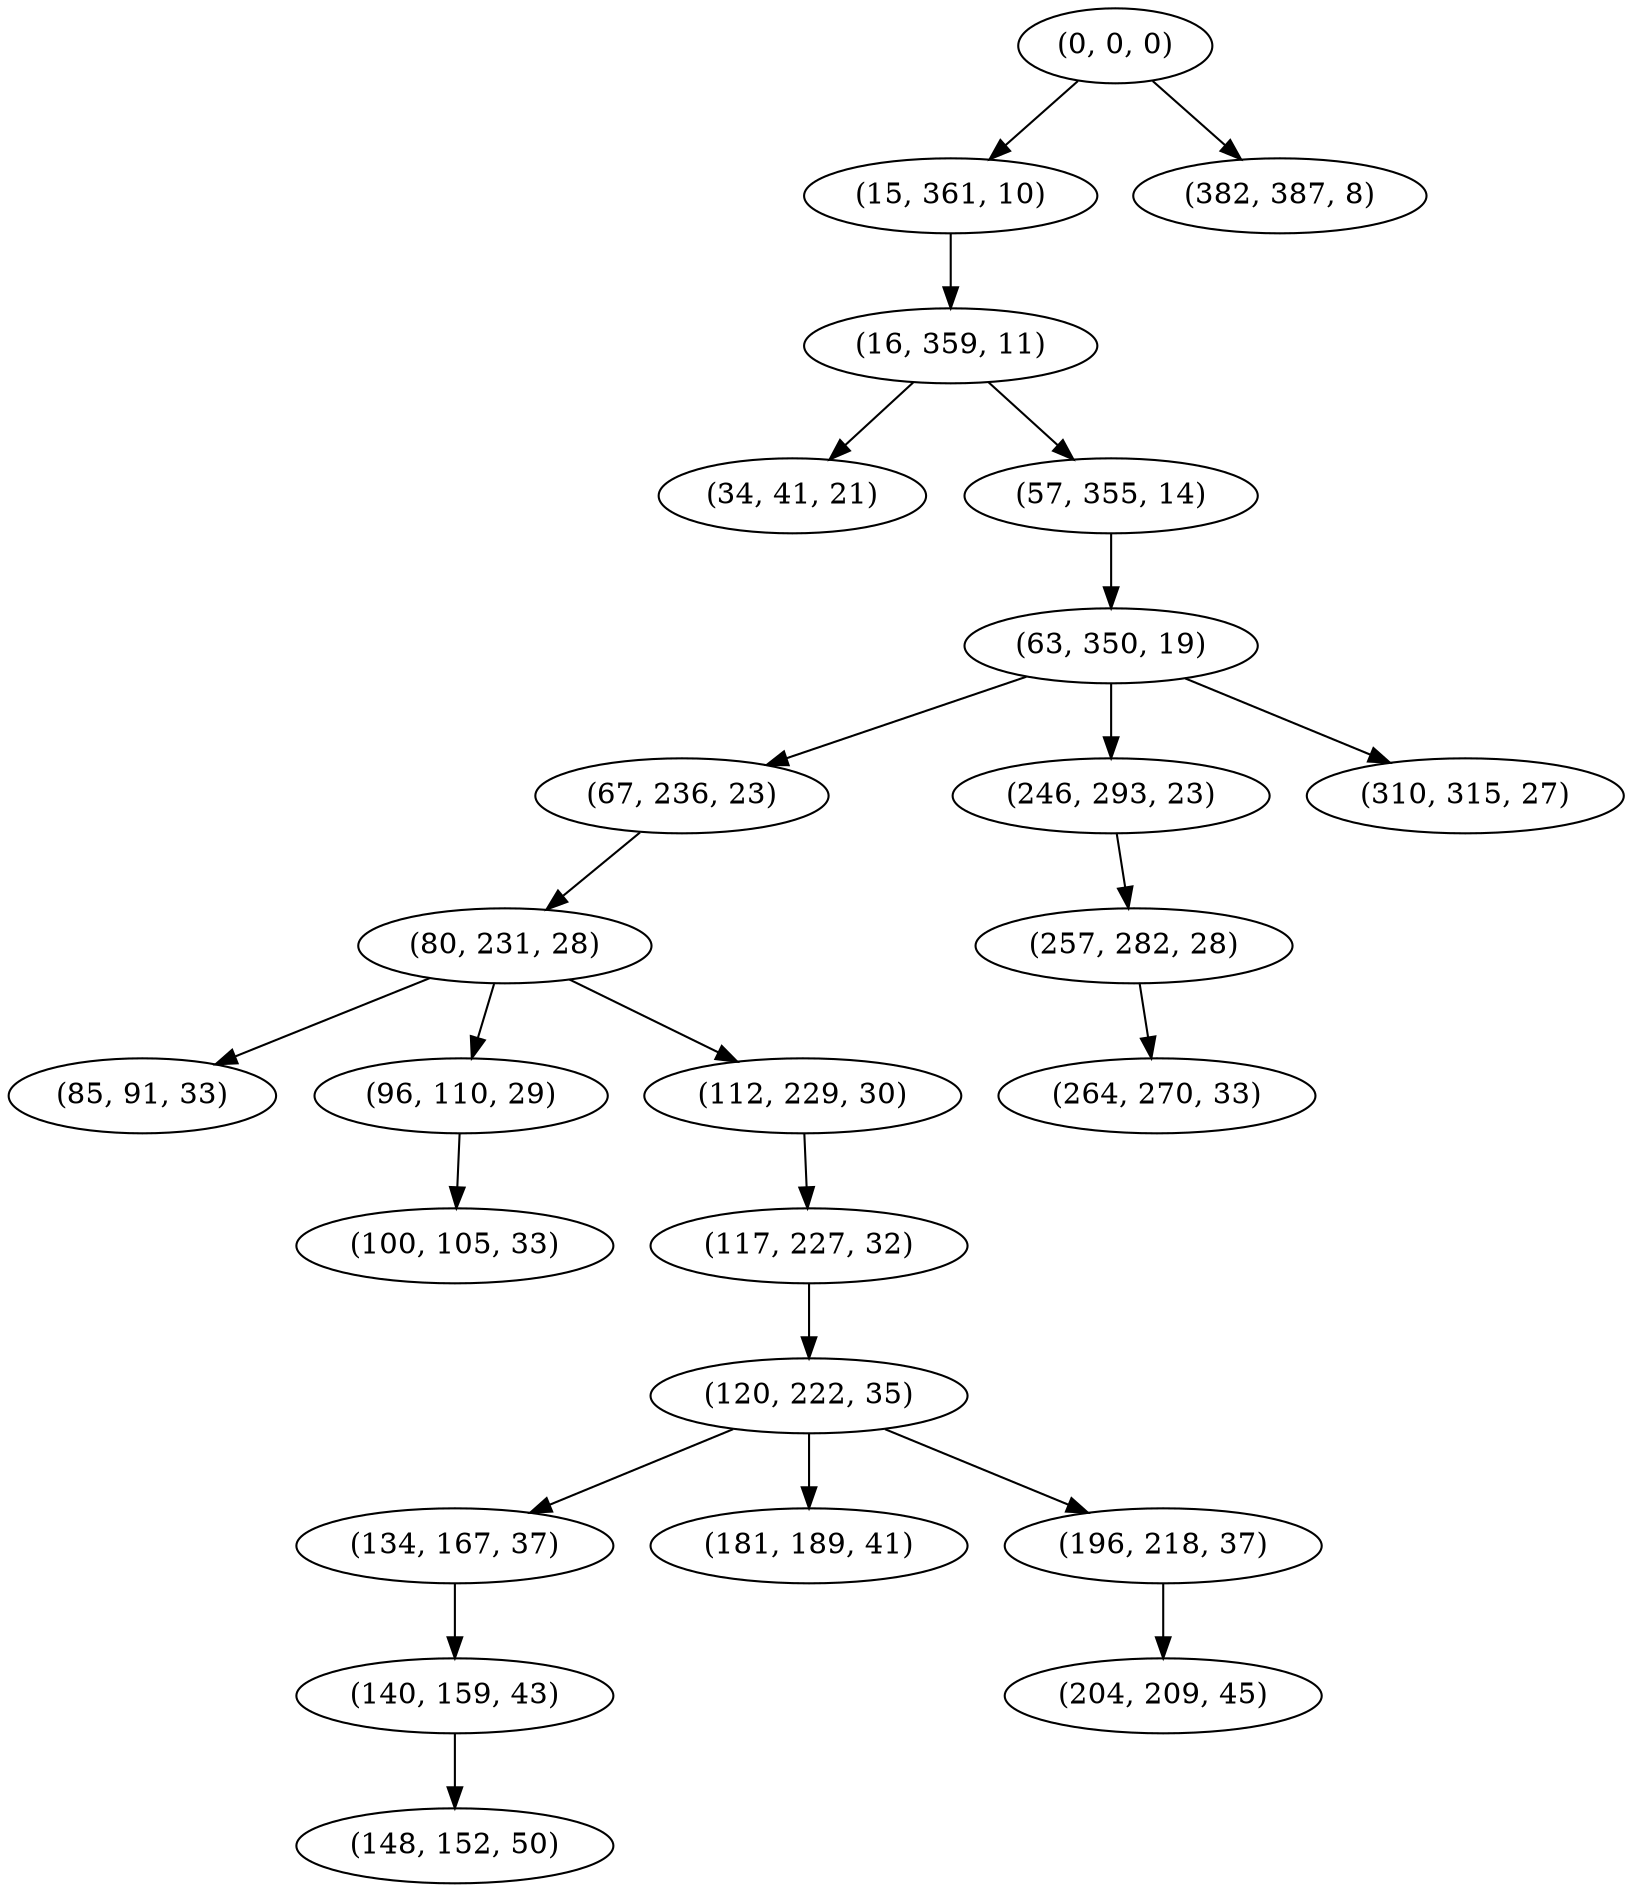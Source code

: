 digraph tree {
    "(0, 0, 0)";
    "(15, 361, 10)";
    "(16, 359, 11)";
    "(34, 41, 21)";
    "(57, 355, 14)";
    "(63, 350, 19)";
    "(67, 236, 23)";
    "(80, 231, 28)";
    "(85, 91, 33)";
    "(96, 110, 29)";
    "(100, 105, 33)";
    "(112, 229, 30)";
    "(117, 227, 32)";
    "(120, 222, 35)";
    "(134, 167, 37)";
    "(140, 159, 43)";
    "(148, 152, 50)";
    "(181, 189, 41)";
    "(196, 218, 37)";
    "(204, 209, 45)";
    "(246, 293, 23)";
    "(257, 282, 28)";
    "(264, 270, 33)";
    "(310, 315, 27)";
    "(382, 387, 8)";
    "(0, 0, 0)" -> "(15, 361, 10)";
    "(0, 0, 0)" -> "(382, 387, 8)";
    "(15, 361, 10)" -> "(16, 359, 11)";
    "(16, 359, 11)" -> "(34, 41, 21)";
    "(16, 359, 11)" -> "(57, 355, 14)";
    "(57, 355, 14)" -> "(63, 350, 19)";
    "(63, 350, 19)" -> "(67, 236, 23)";
    "(63, 350, 19)" -> "(246, 293, 23)";
    "(63, 350, 19)" -> "(310, 315, 27)";
    "(67, 236, 23)" -> "(80, 231, 28)";
    "(80, 231, 28)" -> "(85, 91, 33)";
    "(80, 231, 28)" -> "(96, 110, 29)";
    "(80, 231, 28)" -> "(112, 229, 30)";
    "(96, 110, 29)" -> "(100, 105, 33)";
    "(112, 229, 30)" -> "(117, 227, 32)";
    "(117, 227, 32)" -> "(120, 222, 35)";
    "(120, 222, 35)" -> "(134, 167, 37)";
    "(120, 222, 35)" -> "(181, 189, 41)";
    "(120, 222, 35)" -> "(196, 218, 37)";
    "(134, 167, 37)" -> "(140, 159, 43)";
    "(140, 159, 43)" -> "(148, 152, 50)";
    "(196, 218, 37)" -> "(204, 209, 45)";
    "(246, 293, 23)" -> "(257, 282, 28)";
    "(257, 282, 28)" -> "(264, 270, 33)";
}
